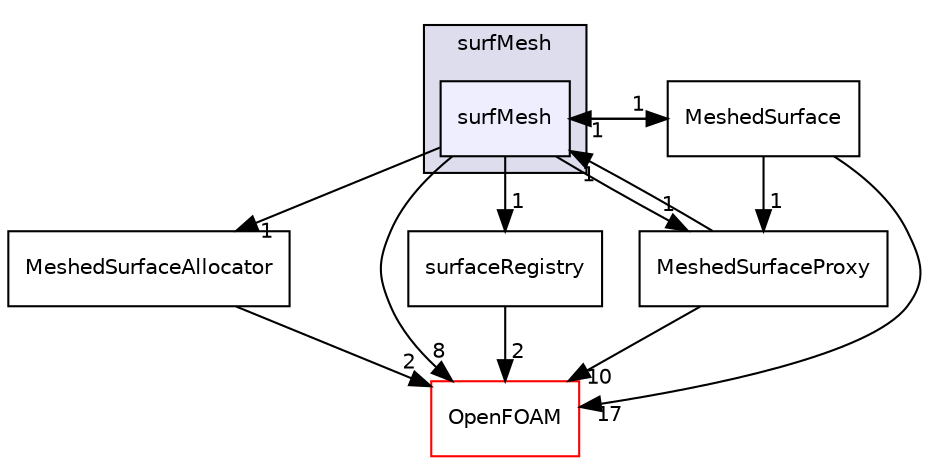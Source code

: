 digraph "src/surfMesh/surfMesh" {
  bgcolor=transparent;
  compound=true
  node [ fontsize="10", fontname="Helvetica"];
  edge [ labelfontsize="10", labelfontname="Helvetica"];
  subgraph clusterdir_0a88fe22feb23ce5f078a04a1df67721 {
    graph [ bgcolor="#ddddee", pencolor="black", label="surfMesh" fontname="Helvetica", fontsize="10", URL="dir_0a88fe22feb23ce5f078a04a1df67721.html"]
  dir_e8a93c077ed83521fb6f866085887369 [shape=box, label="surfMesh", style="filled", fillcolor="#eeeeff", pencolor="black", URL="dir_e8a93c077ed83521fb6f866085887369.html"];
  }
  dir_c7b425ce1feba157c3a628060f167f64 [shape=box label="MeshedSurface" URL="dir_c7b425ce1feba157c3a628060f167f64.html"];
  dir_78e15111d922aa841d464640a2e03fb6 [shape=box label="MeshedSurfaceAllocator" URL="dir_78e15111d922aa841d464640a2e03fb6.html"];
  dir_b2d126e3ab79c2145c7a44de22e5f675 [shape=box label="MeshedSurfaceProxy" URL="dir_b2d126e3ab79c2145c7a44de22e5f675.html"];
  dir_c5473ff19b20e6ec4dfe5c310b3778a8 [shape=box label="OpenFOAM" color="red" URL="dir_c5473ff19b20e6ec4dfe5c310b3778a8.html"];
  dir_e937c4d5fccedcb57f275a0f18d58810 [shape=box label="surfaceRegistry" URL="dir_e937c4d5fccedcb57f275a0f18d58810.html"];
  dir_e8a93c077ed83521fb6f866085887369->dir_c7b425ce1feba157c3a628060f167f64 [headlabel="1", labeldistance=1.5 headhref="dir_002758_002736.html"];
  dir_e8a93c077ed83521fb6f866085887369->dir_78e15111d922aa841d464640a2e03fb6 [headlabel="1", labeldistance=1.5 headhref="dir_002758_002737.html"];
  dir_e8a93c077ed83521fb6f866085887369->dir_b2d126e3ab79c2145c7a44de22e5f675 [headlabel="1", labeldistance=1.5 headhref="dir_002758_002738.html"];
  dir_e8a93c077ed83521fb6f866085887369->dir_c5473ff19b20e6ec4dfe5c310b3778a8 [headlabel="8", labeldistance=1.5 headhref="dir_002758_001950.html"];
  dir_e8a93c077ed83521fb6f866085887369->dir_e937c4d5fccedcb57f275a0f18d58810 [headlabel="1", labeldistance=1.5 headhref="dir_002758_002754.html"];
  dir_c7b425ce1feba157c3a628060f167f64->dir_e8a93c077ed83521fb6f866085887369 [headlabel="1", labeldistance=1.5 headhref="dir_002736_002758.html"];
  dir_c7b425ce1feba157c3a628060f167f64->dir_b2d126e3ab79c2145c7a44de22e5f675 [headlabel="1", labeldistance=1.5 headhref="dir_002736_002738.html"];
  dir_c7b425ce1feba157c3a628060f167f64->dir_c5473ff19b20e6ec4dfe5c310b3778a8 [headlabel="17", labeldistance=1.5 headhref="dir_002736_001950.html"];
  dir_78e15111d922aa841d464640a2e03fb6->dir_c5473ff19b20e6ec4dfe5c310b3778a8 [headlabel="2", labeldistance=1.5 headhref="dir_002737_001950.html"];
  dir_b2d126e3ab79c2145c7a44de22e5f675->dir_e8a93c077ed83521fb6f866085887369 [headlabel="1", labeldistance=1.5 headhref="dir_002738_002758.html"];
  dir_b2d126e3ab79c2145c7a44de22e5f675->dir_c5473ff19b20e6ec4dfe5c310b3778a8 [headlabel="10", labeldistance=1.5 headhref="dir_002738_001950.html"];
  dir_e937c4d5fccedcb57f275a0f18d58810->dir_c5473ff19b20e6ec4dfe5c310b3778a8 [headlabel="2", labeldistance=1.5 headhref="dir_002754_001950.html"];
}
